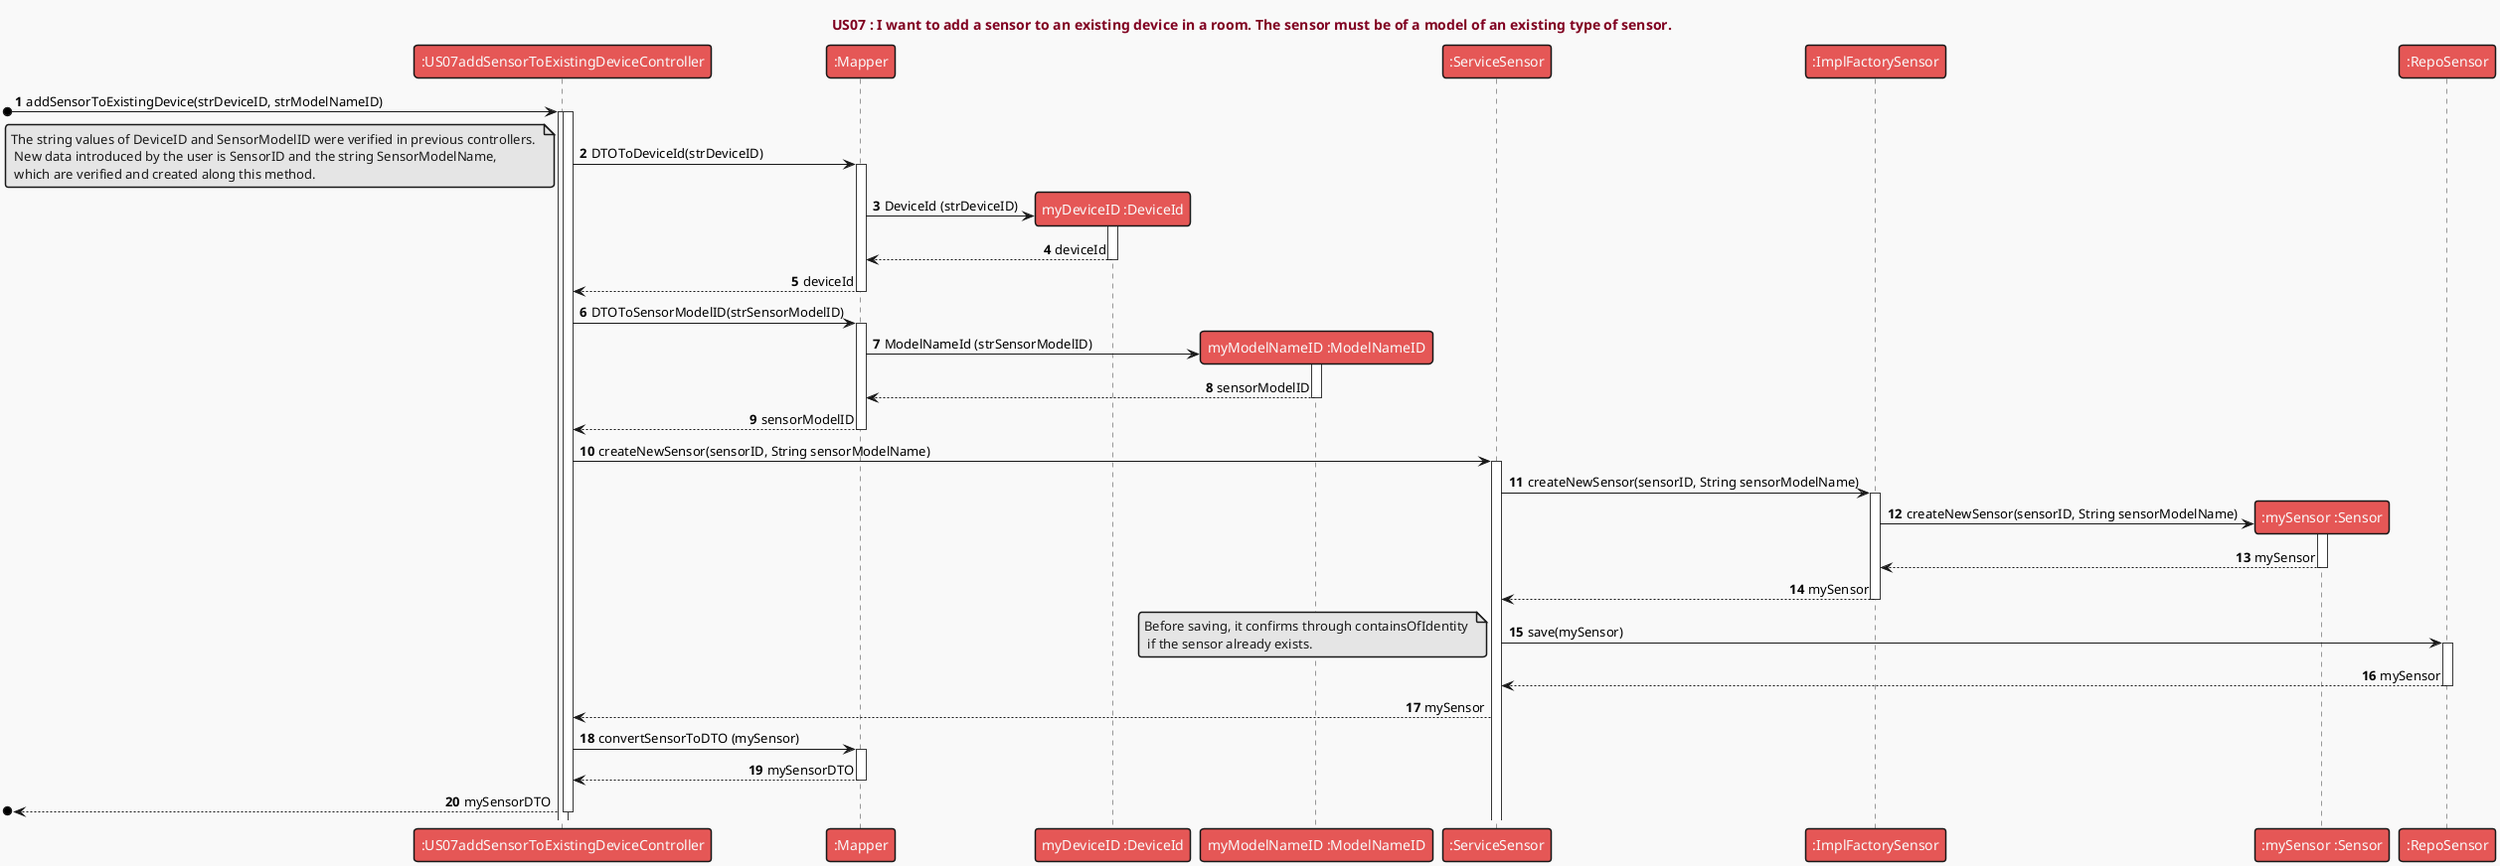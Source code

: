 @startuml
'https://plantuml.com/sequence-diagram

!theme mars
skinparam sequenceMessageAlign direction
autonumber

title <font color=#800020> US07 : I want to add a sensor to an existing device in a room. The sensor must be of a model of an existing type of sensor.

[o-> ":US07addSensorToExistingDeviceController" ++ : addSensorToExistingDevice(strDeviceID, strModelNameID)
activate ":US07addSensorToExistingDeviceController"


":US07addSensorToExistingDeviceController" -> ":Mapper" : DTOToDeviceId(strDeviceID)
note left: The string values of DeviceID and SensorModelID were verified in previous controllers. \n New data introduced by the user is SensorID and the string SensorModelName, \n which are verified and created along this method.

activate ":Mapper"
":Mapper" -> "myDeviceID :DeviceId" ** : DeviceId (strDeviceID)
activate "myDeviceID :DeviceId"

"myDeviceID :DeviceId" --> ":Mapper" : deviceId
deactivate "myDeviceID :DeviceId"
":Mapper" --> ":US07addSensorToExistingDeviceController" : deviceId
deactivate ":Mapper"


":US07addSensorToExistingDeviceController" -> ":Mapper" : DTOToSensorModelID(strSensorModelID)

activate ":Mapper"
":Mapper" -> "myModelNameID :ModelNameID" ** : ModelNameId (strSensorModelID)
activate "myModelNameID :ModelNameID"
"myModelNameID :ModelNameID" --> ":Mapper" : sensorModelID
deactivate "myModelNameID :ModelNameID"
":Mapper" --> ":US07addSensorToExistingDeviceController" : sensorModelID
deactivate ":Mapper"

":US07addSensorToExistingDeviceController" -> ":ServiceSensor": createNewSensor(sensorID, String sensorModelName)
activate ":ServiceSensor"


":ServiceSensor" -> ":ImplFactorySensor" : createNewSensor(sensorID, String sensorModelName)
activate ":ImplFactorySensor"

":ImplFactorySensor" -> ":mySensor :Sensor" ** : createNewSensor(sensorID, String sensorModelName)
activate ":mySensor :Sensor"
":mySensor :Sensor" --> ":ImplFactorySensor" :mySensor
deactivate ":mySensor :Sensor"

":ImplFactorySensor" --> ":ServiceSensor" :mySensor
deactivate ":ImplFactorySensor"


":ServiceSensor" -> ":RepoSensor" : save(mySensor)
note left: Before saving, it confirms through containsOfIdentity \n if the sensor already exists.

activate ":RepoSensor"
":RepoSensor" --> ":ServiceSensor" :mySensor
deactivate ":RepoSensor"
":ServiceSensor" --> ":US07addSensorToExistingDeviceController": mySensor


":US07addSensorToExistingDeviceController" -> ":Mapper": convertSensorToDTO (mySensor)
activate ":Mapper"

":Mapper" --> ":US07addSensorToExistingDeviceController" : mySensorDTO
deactivate ":Mapper"


[o<--":US07addSensorToExistingDeviceController": mySensorDTO

deactivate ":US07addSensorToExistingDeviceController"


@enduml
